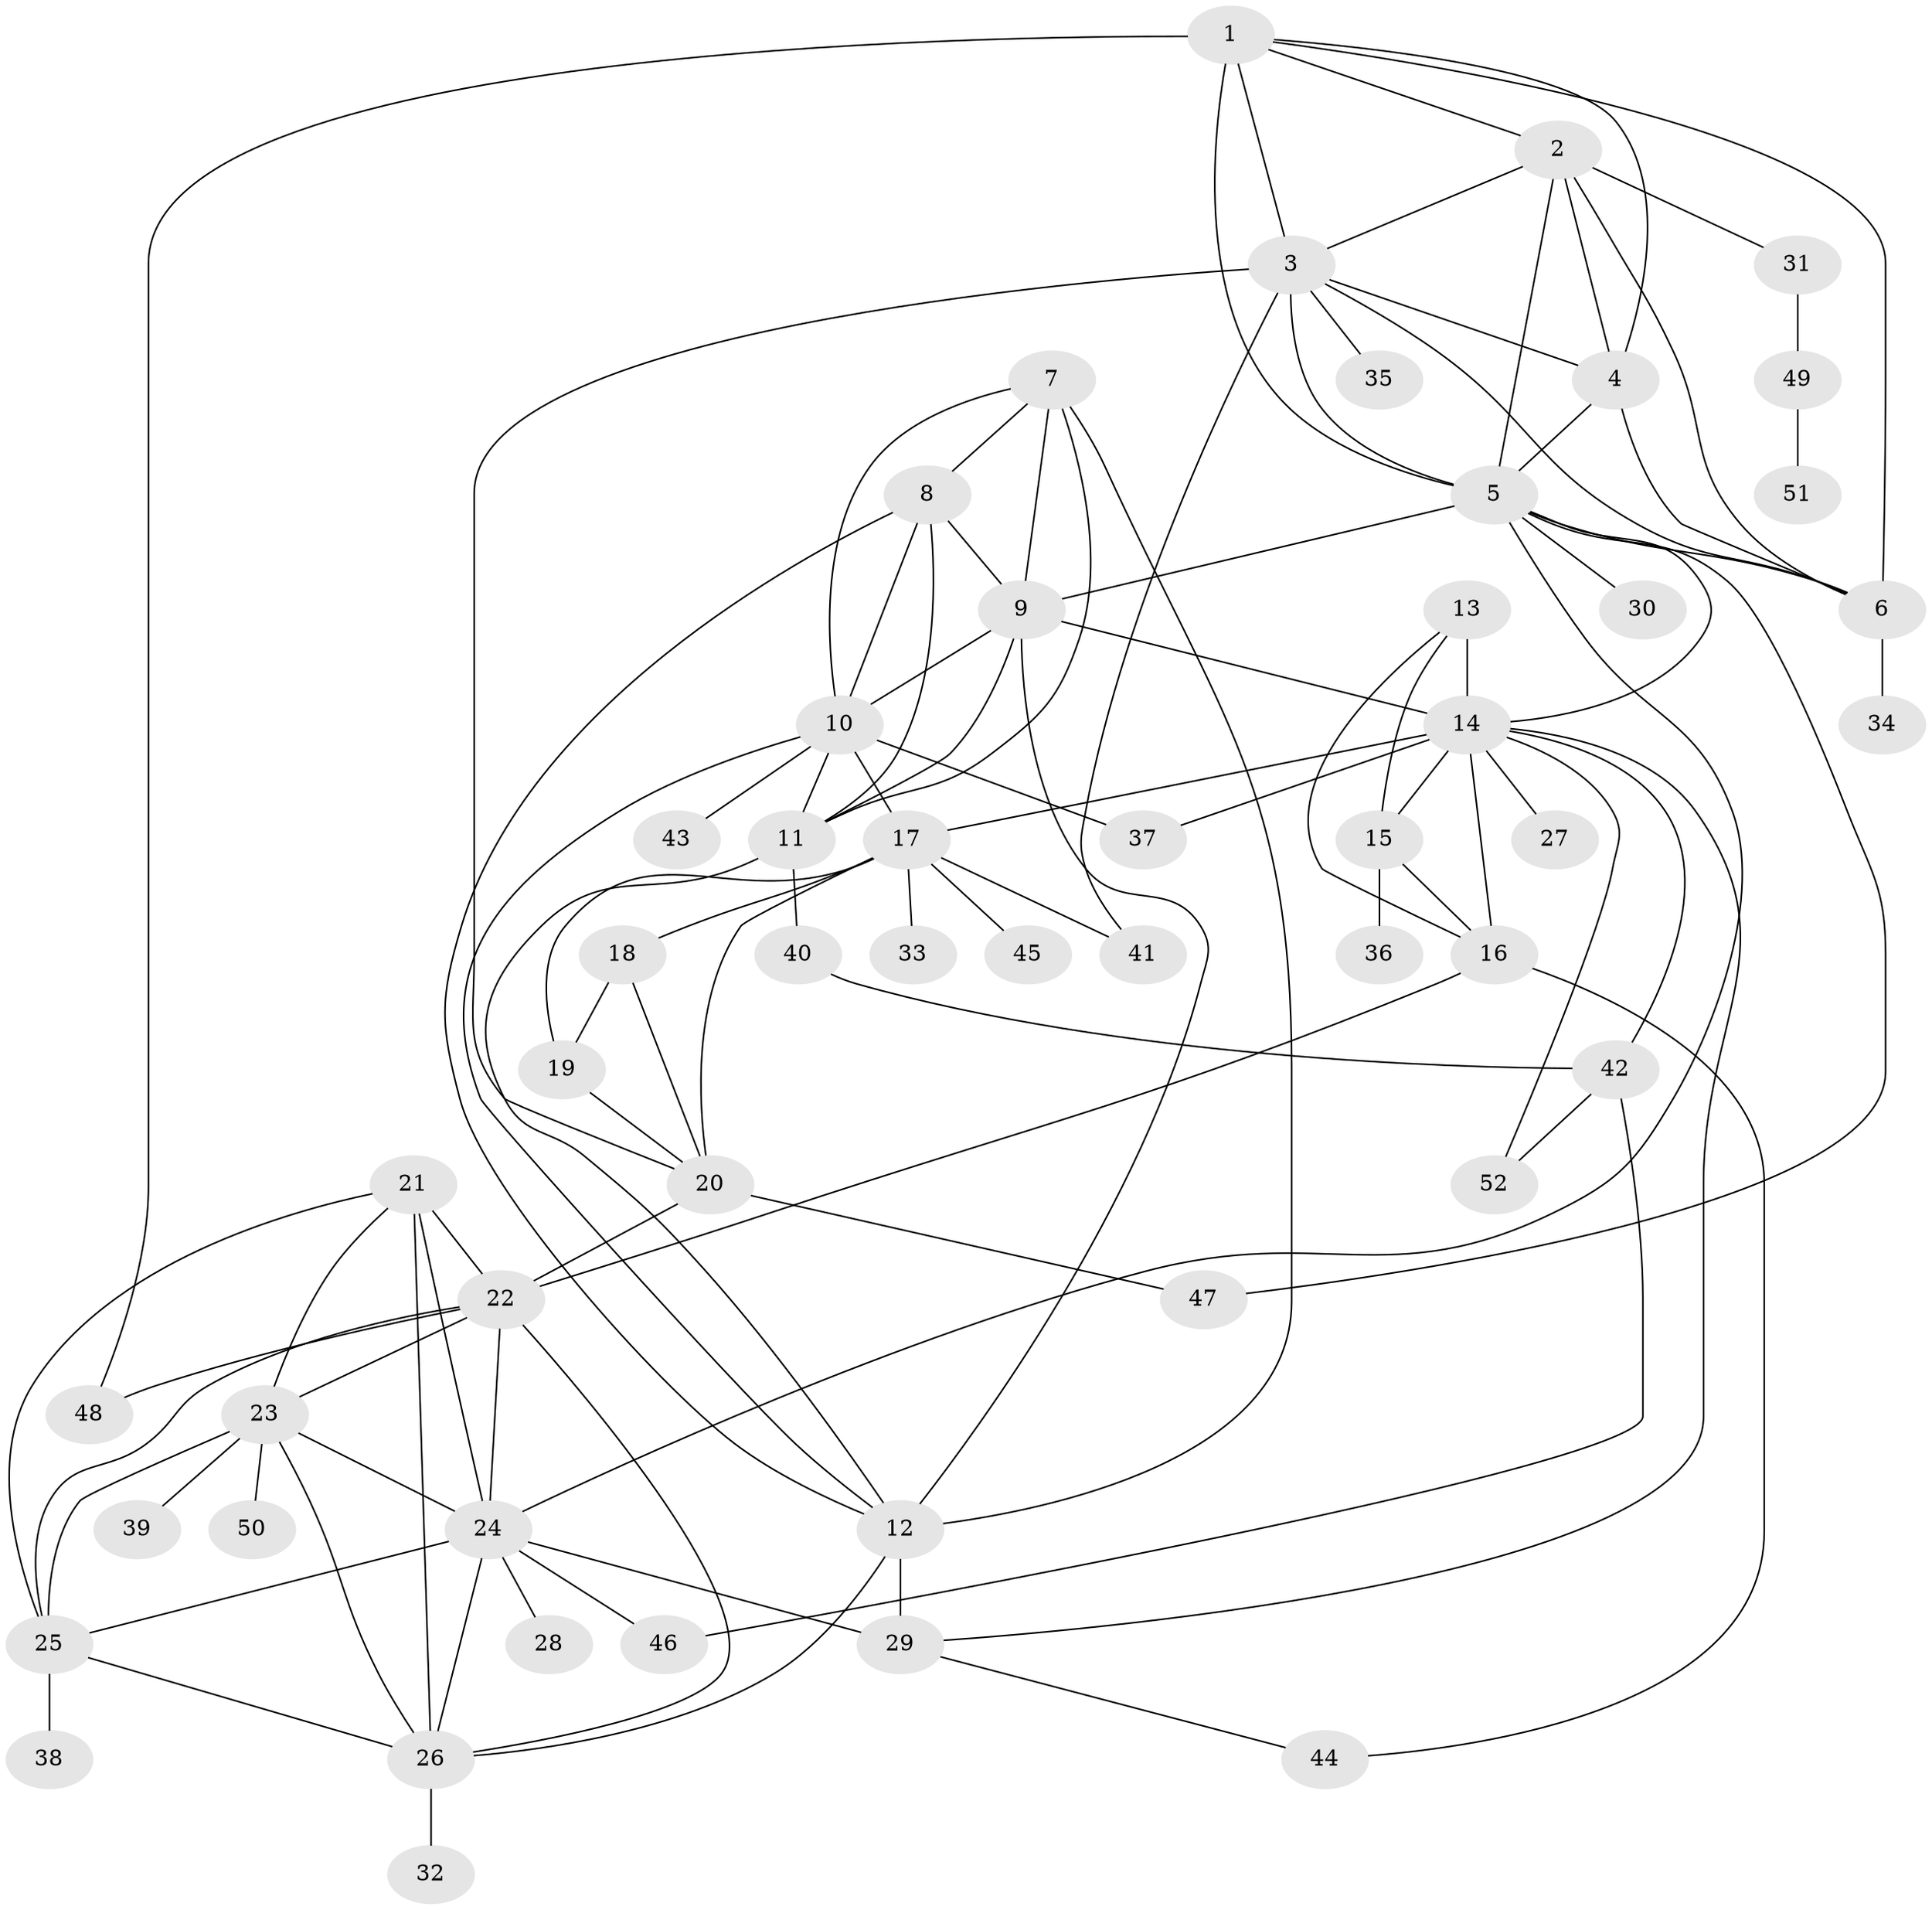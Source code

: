 // original degree distribution, {9: 0.023622047244094488, 7: 0.007874015748031496, 10: 0.03937007874015748, 6: 0.047244094488188976, 12: 0.015748031496062992, 5: 0.007874015748031496, 8: 0.06299212598425197, 11: 0.023622047244094488, 13: 0.007874015748031496, 2: 0.10236220472440945, 1: 0.6062992125984252, 3: 0.047244094488188976, 4: 0.007874015748031496}
// Generated by graph-tools (version 1.1) at 2025/52/03/04/25 22:52:29]
// undirected, 52 vertices, 103 edges
graph export_dot {
  node [color=gray90,style=filled];
  1;
  2;
  3;
  4;
  5;
  6;
  7;
  8;
  9;
  10;
  11;
  12;
  13;
  14;
  15;
  16;
  17;
  18;
  19;
  20;
  21;
  22;
  23;
  24;
  25;
  26;
  27;
  28;
  29;
  30;
  31;
  32;
  33;
  34;
  35;
  36;
  37;
  38;
  39;
  40;
  41;
  42;
  43;
  44;
  45;
  46;
  47;
  48;
  49;
  50;
  51;
  52;
  1 -- 2 [weight=1.0];
  1 -- 3 [weight=1.0];
  1 -- 4 [weight=1.0];
  1 -- 5 [weight=1.0];
  1 -- 6 [weight=1.0];
  1 -- 48 [weight=3.0];
  2 -- 3 [weight=1.0];
  2 -- 4 [weight=1.0];
  2 -- 5 [weight=1.0];
  2 -- 6 [weight=1.0];
  2 -- 31 [weight=1.0];
  3 -- 4 [weight=1.0];
  3 -- 5 [weight=1.0];
  3 -- 6 [weight=1.0];
  3 -- 20 [weight=1.0];
  3 -- 35 [weight=1.0];
  3 -- 41 [weight=2.0];
  4 -- 5 [weight=1.0];
  4 -- 6 [weight=1.0];
  5 -- 6 [weight=1.0];
  5 -- 9 [weight=1.0];
  5 -- 14 [weight=1.0];
  5 -- 24 [weight=1.0];
  5 -- 30 [weight=2.0];
  5 -- 47 [weight=1.0];
  6 -- 34 [weight=6.0];
  7 -- 8 [weight=1.0];
  7 -- 9 [weight=1.0];
  7 -- 10 [weight=1.0];
  7 -- 11 [weight=2.0];
  7 -- 12 [weight=1.0];
  8 -- 9 [weight=1.0];
  8 -- 10 [weight=1.0];
  8 -- 11 [weight=1.0];
  8 -- 12 [weight=1.0];
  9 -- 10 [weight=1.0];
  9 -- 11 [weight=1.0];
  9 -- 12 [weight=1.0];
  9 -- 14 [weight=1.0];
  10 -- 11 [weight=1.0];
  10 -- 12 [weight=1.0];
  10 -- 17 [weight=1.0];
  10 -- 37 [weight=3.0];
  10 -- 43 [weight=1.0];
  11 -- 12 [weight=1.0];
  11 -- 40 [weight=1.0];
  12 -- 26 [weight=1.0];
  12 -- 29 [weight=6.0];
  13 -- 14 [weight=5.0];
  13 -- 15 [weight=1.0];
  13 -- 16 [weight=1.0];
  14 -- 15 [weight=3.0];
  14 -- 16 [weight=3.0];
  14 -- 17 [weight=1.0];
  14 -- 27 [weight=1.0];
  14 -- 29 [weight=1.0];
  14 -- 37 [weight=1.0];
  14 -- 42 [weight=1.0];
  14 -- 52 [weight=1.0];
  15 -- 16 [weight=1.0];
  15 -- 36 [weight=5.0];
  16 -- 22 [weight=1.0];
  16 -- 44 [weight=1.0];
  17 -- 18 [weight=3.0];
  17 -- 19 [weight=3.0];
  17 -- 20 [weight=3.0];
  17 -- 33 [weight=5.0];
  17 -- 41 [weight=1.0];
  17 -- 45 [weight=4.0];
  18 -- 19 [weight=1.0];
  18 -- 20 [weight=1.0];
  19 -- 20 [weight=1.0];
  20 -- 22 [weight=1.0];
  20 -- 47 [weight=2.0];
  21 -- 22 [weight=5.0];
  21 -- 23 [weight=1.0];
  21 -- 24 [weight=1.0];
  21 -- 25 [weight=1.0];
  21 -- 26 [weight=1.0];
  22 -- 23 [weight=1.0];
  22 -- 24 [weight=1.0];
  22 -- 25 [weight=1.0];
  22 -- 26 [weight=1.0];
  22 -- 48 [weight=1.0];
  23 -- 24 [weight=1.0];
  23 -- 25 [weight=1.0];
  23 -- 26 [weight=1.0];
  23 -- 39 [weight=2.0];
  23 -- 50 [weight=1.0];
  24 -- 25 [weight=1.0];
  24 -- 26 [weight=1.0];
  24 -- 28 [weight=1.0];
  24 -- 29 [weight=1.0];
  24 -- 46 [weight=1.0];
  25 -- 26 [weight=1.0];
  25 -- 38 [weight=2.0];
  26 -- 32 [weight=1.0];
  29 -- 44 [weight=1.0];
  31 -- 49 [weight=1.0];
  40 -- 42 [weight=1.0];
  42 -- 46 [weight=1.0];
  42 -- 52 [weight=1.0];
  49 -- 51 [weight=1.0];
}
